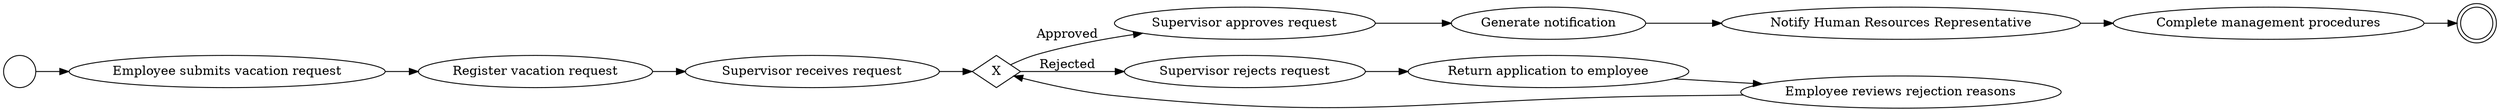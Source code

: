 digraph {
rankdir=LR;
start_1[shape=circle label=""];
task_1[label="Employee submits vacation request"];
task_2[label="Register vacation request"];
task_3[label="Supervisor receives request"];
seg_1[shape=diamond label="X"];
task_4[label="Supervisor approves request"];
task_5[label="Supervisor rejects request"];
task_6[label="Return application to employee"];
task_7[label="Employee reviews rejection reasons"];
task_8[label="Generate notification"];
task_9[label="Notify Human Resources Representative"];
task_10[label="Complete management procedures"];
end_1[shape=doublecircle label=""];

start_1 -> task_1;
task_1 -> task_2;
task_2 -> task_3;
task_3 -> seg_1;
seg_1 -> task_4[label="Approved"];
seg_1 -> task_5[label="Rejected"];
task_5 -> task_6;
task_6 -> task_7;
task_7 -> seg_1;
task_4 -> task_8;
task_8 -> task_9;
task_9 -> task_10;
task_10 -> end_1;
}